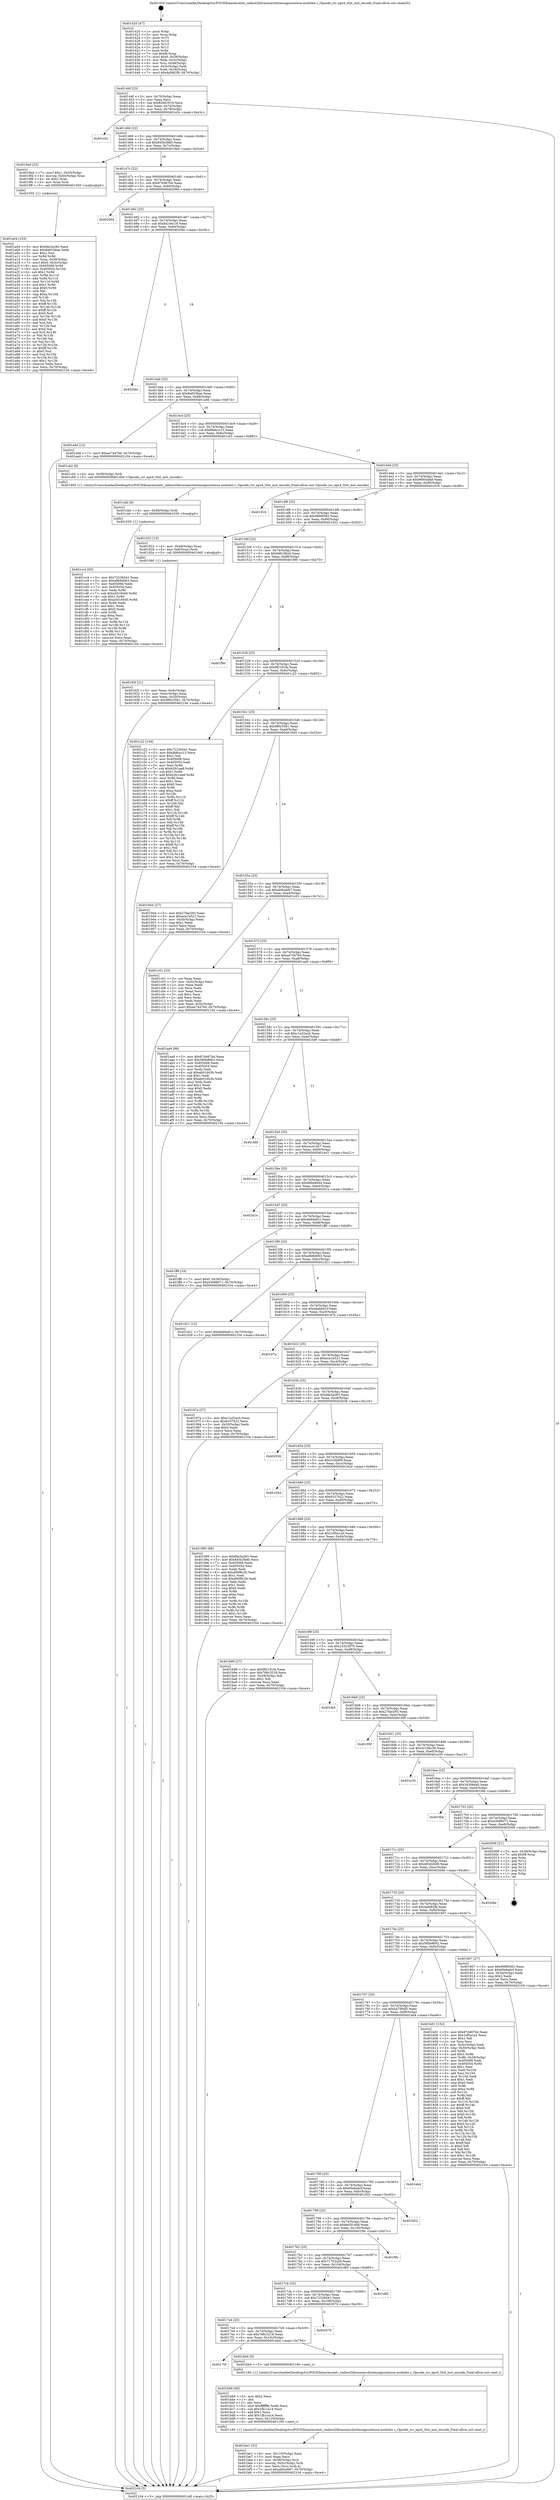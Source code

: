 digraph "0x401420" {
  label = "0x401420 (/mnt/c/Users/mathe/Desktop/tcc/POCII/binaries/extr_radare2librasmarchxtensagnuxtensa-modules.c_Opcode_rsr_eps4_Slot_inst_encode_Final-ollvm.out::main(0))"
  labelloc = "t"
  node[shape=record]

  Entry [label="",width=0.3,height=0.3,shape=circle,fillcolor=black,style=filled]
  "0x40144f" [label="{
     0x40144f [23]\l
     | [instrs]\l
     &nbsp;&nbsp;0x40144f \<+3\>: mov -0x70(%rbp),%eax\l
     &nbsp;&nbsp;0x401452 \<+2\>: mov %eax,%ecx\l
     &nbsp;&nbsp;0x401454 \<+6\>: sub $0x82681819,%ecx\l
     &nbsp;&nbsp;0x40145a \<+3\>: mov %eax,-0x74(%rbp)\l
     &nbsp;&nbsp;0x40145d \<+3\>: mov %ecx,-0x78(%rbp)\l
     &nbsp;&nbsp;0x401460 \<+6\>: je 0000000000401e5c \<main+0xa3c\>\l
  }"]
  "0x401e5c" [label="{
     0x401e5c\l
  }", style=dashed]
  "0x401466" [label="{
     0x401466 [22]\l
     | [instrs]\l
     &nbsp;&nbsp;0x401466 \<+5\>: jmp 000000000040146b \<main+0x4b\>\l
     &nbsp;&nbsp;0x40146b \<+3\>: mov -0x74(%rbp),%eax\l
     &nbsp;&nbsp;0x40146e \<+5\>: sub $0x845b38d0,%eax\l
     &nbsp;&nbsp;0x401473 \<+3\>: mov %eax,-0x7c(%rbp)\l
     &nbsp;&nbsp;0x401476 \<+6\>: je 00000000004019ed \<main+0x5cd\>\l
  }"]
  Exit [label="",width=0.3,height=0.3,shape=circle,fillcolor=black,style=filled,peripheries=2]
  "0x4019ed" [label="{
     0x4019ed [23]\l
     | [instrs]\l
     &nbsp;&nbsp;0x4019ed \<+7\>: movl $0x1,-0x50(%rbp)\l
     &nbsp;&nbsp;0x4019f4 \<+4\>: movslq -0x50(%rbp),%rax\l
     &nbsp;&nbsp;0x4019f8 \<+4\>: shl $0x2,%rax\l
     &nbsp;&nbsp;0x4019fc \<+3\>: mov %rax,%rdi\l
     &nbsp;&nbsp;0x4019ff \<+5\>: call 0000000000401050 \<malloc@plt\>\l
     | [calls]\l
     &nbsp;&nbsp;0x401050 \{1\} (unknown)\l
  }"]
  "0x40147c" [label="{
     0x40147c [22]\l
     | [instrs]\l
     &nbsp;&nbsp;0x40147c \<+5\>: jmp 0000000000401481 \<main+0x61\>\l
     &nbsp;&nbsp;0x401481 \<+3\>: mov -0x74(%rbp),%eax\l
     &nbsp;&nbsp;0x401484 \<+5\>: sub $0x87d467b4,%eax\l
     &nbsp;&nbsp;0x401489 \<+3\>: mov %eax,-0x80(%rbp)\l
     &nbsp;&nbsp;0x40148c \<+6\>: je 0000000000402064 \<main+0xc44\>\l
  }"]
  "0x401cc4" [label="{
     0x401cc4 [93]\l
     | [instrs]\l
     &nbsp;&nbsp;0x401cc4 \<+5\>: mov $0x72236441,%eax\l
     &nbsp;&nbsp;0x401cc9 \<+5\>: mov $0xe9b8d063,%ecx\l
     &nbsp;&nbsp;0x401cce \<+7\>: mov 0x405068,%edx\l
     &nbsp;&nbsp;0x401cd5 \<+7\>: mov 0x405054,%esi\l
     &nbsp;&nbsp;0x401cdc \<+3\>: mov %edx,%r8d\l
     &nbsp;&nbsp;0x401cdf \<+7\>: sub $0xa5016040,%r8d\l
     &nbsp;&nbsp;0x401ce6 \<+4\>: sub $0x1,%r8d\l
     &nbsp;&nbsp;0x401cea \<+7\>: add $0xa5016040,%r8d\l
     &nbsp;&nbsp;0x401cf1 \<+4\>: imul %r8d,%edx\l
     &nbsp;&nbsp;0x401cf5 \<+3\>: and $0x1,%edx\l
     &nbsp;&nbsp;0x401cf8 \<+3\>: cmp $0x0,%edx\l
     &nbsp;&nbsp;0x401cfb \<+4\>: sete %r9b\l
     &nbsp;&nbsp;0x401cff \<+3\>: cmp $0xa,%esi\l
     &nbsp;&nbsp;0x401d02 \<+4\>: setl %r10b\l
     &nbsp;&nbsp;0x401d06 \<+3\>: mov %r9b,%r11b\l
     &nbsp;&nbsp;0x401d09 \<+3\>: and %r10b,%r11b\l
     &nbsp;&nbsp;0x401d0c \<+3\>: xor %r10b,%r9b\l
     &nbsp;&nbsp;0x401d0f \<+3\>: or %r9b,%r11b\l
     &nbsp;&nbsp;0x401d12 \<+4\>: test $0x1,%r11b\l
     &nbsp;&nbsp;0x401d16 \<+3\>: cmovne %ecx,%eax\l
     &nbsp;&nbsp;0x401d19 \<+3\>: mov %eax,-0x70(%rbp)\l
     &nbsp;&nbsp;0x401d1c \<+5\>: jmp 0000000000402104 \<main+0xce4\>\l
  }"]
  "0x402064" [label="{
     0x402064\l
  }", style=dashed]
  "0x401492" [label="{
     0x401492 [25]\l
     | [instrs]\l
     &nbsp;&nbsp;0x401492 \<+5\>: jmp 0000000000401497 \<main+0x77\>\l
     &nbsp;&nbsp;0x401497 \<+3\>: mov -0x74(%rbp),%eax\l
     &nbsp;&nbsp;0x40149a \<+5\>: sub $0x8a14ec18,%eax\l
     &nbsp;&nbsp;0x40149f \<+6\>: mov %eax,-0x84(%rbp)\l
     &nbsp;&nbsp;0x4014a5 \<+6\>: je 00000000004020bc \<main+0xc9c\>\l
  }"]
  "0x401cbb" [label="{
     0x401cbb [9]\l
     | [instrs]\l
     &nbsp;&nbsp;0x401cbb \<+4\>: mov -0x58(%rbp),%rdi\l
     &nbsp;&nbsp;0x401cbf \<+5\>: call 0000000000401030 \<free@plt\>\l
     | [calls]\l
     &nbsp;&nbsp;0x401030 \{1\} (unknown)\l
  }"]
  "0x4020bc" [label="{
     0x4020bc\l
  }", style=dashed]
  "0x4014ab" [label="{
     0x4014ab [25]\l
     | [instrs]\l
     &nbsp;&nbsp;0x4014ab \<+5\>: jmp 00000000004014b0 \<main+0x90\>\l
     &nbsp;&nbsp;0x4014b0 \<+3\>: mov -0x74(%rbp),%eax\l
     &nbsp;&nbsp;0x4014b3 \<+5\>: sub $0x8a653bae,%eax\l
     &nbsp;&nbsp;0x4014b8 \<+6\>: mov %eax,-0x88(%rbp)\l
     &nbsp;&nbsp;0x4014be \<+6\>: je 0000000000401a9d \<main+0x67d\>\l
  }"]
  "0x401be1" [label="{
     0x401be1 [32]\l
     | [instrs]\l
     &nbsp;&nbsp;0x401be1 \<+6\>: mov -0x110(%rbp),%ecx\l
     &nbsp;&nbsp;0x401be7 \<+3\>: imul %eax,%ecx\l
     &nbsp;&nbsp;0x401bea \<+4\>: mov -0x58(%rbp),%rsi\l
     &nbsp;&nbsp;0x401bee \<+4\>: movslq -0x5c(%rbp),%rdi\l
     &nbsp;&nbsp;0x401bf2 \<+3\>: mov %ecx,(%rsi,%rdi,4)\l
     &nbsp;&nbsp;0x401bf5 \<+7\>: movl $0xab9ceb67,-0x70(%rbp)\l
     &nbsp;&nbsp;0x401bfc \<+5\>: jmp 0000000000402104 \<main+0xce4\>\l
  }"]
  "0x401a9d" [label="{
     0x401a9d [12]\l
     | [instrs]\l
     &nbsp;&nbsp;0x401a9d \<+7\>: movl $0xae7447b0,-0x70(%rbp)\l
     &nbsp;&nbsp;0x401aa4 \<+5\>: jmp 0000000000402104 \<main+0xce4\>\l
  }"]
  "0x4014c4" [label="{
     0x4014c4 [25]\l
     | [instrs]\l
     &nbsp;&nbsp;0x4014c4 \<+5\>: jmp 00000000004014c9 \<main+0xa9\>\l
     &nbsp;&nbsp;0x4014c9 \<+3\>: mov -0x74(%rbp),%eax\l
     &nbsp;&nbsp;0x4014cc \<+5\>: sub $0x8b8ccc13,%eax\l
     &nbsp;&nbsp;0x4014d1 \<+6\>: mov %eax,-0x8c(%rbp)\l
     &nbsp;&nbsp;0x4014d7 \<+6\>: je 0000000000401cb2 \<main+0x892\>\l
  }"]
  "0x401bb9" [label="{
     0x401bb9 [40]\l
     | [instrs]\l
     &nbsp;&nbsp;0x401bb9 \<+5\>: mov $0x2,%ecx\l
     &nbsp;&nbsp;0x401bbe \<+1\>: cltd\l
     &nbsp;&nbsp;0x401bbf \<+2\>: idiv %ecx\l
     &nbsp;&nbsp;0x401bc1 \<+6\>: imul $0xfffffffe,%edx,%ecx\l
     &nbsp;&nbsp;0x401bc7 \<+6\>: sub $0x1fb1ca14,%ecx\l
     &nbsp;&nbsp;0x401bcd \<+3\>: add $0x1,%ecx\l
     &nbsp;&nbsp;0x401bd0 \<+6\>: add $0x1fb1ca14,%ecx\l
     &nbsp;&nbsp;0x401bd6 \<+6\>: mov %ecx,-0x110(%rbp)\l
     &nbsp;&nbsp;0x401bdc \<+5\>: call 0000000000401160 \<next_i\>\l
     | [calls]\l
     &nbsp;&nbsp;0x401160 \{1\} (/mnt/c/Users/mathe/Desktop/tcc/POCII/binaries/extr_radare2librasmarchxtensagnuxtensa-modules.c_Opcode_rsr_eps4_Slot_inst_encode_Final-ollvm.out::next_i)\l
  }"]
  "0x401cb2" [label="{
     0x401cb2 [9]\l
     | [instrs]\l
     &nbsp;&nbsp;0x401cb2 \<+4\>: mov -0x58(%rbp),%rdi\l
     &nbsp;&nbsp;0x401cb6 \<+5\>: call 0000000000401400 \<Opcode_rsr_eps4_Slot_inst_encode\>\l
     | [calls]\l
     &nbsp;&nbsp;0x401400 \{1\} (/mnt/c/Users/mathe/Desktop/tcc/POCII/binaries/extr_radare2librasmarchxtensagnuxtensa-modules.c_Opcode_rsr_eps4_Slot_inst_encode_Final-ollvm.out::Opcode_rsr_eps4_Slot_inst_encode)\l
  }"]
  "0x4014dd" [label="{
     0x4014dd [25]\l
     | [instrs]\l
     &nbsp;&nbsp;0x4014dd \<+5\>: jmp 00000000004014e2 \<main+0xc2\>\l
     &nbsp;&nbsp;0x4014e2 \<+3\>: mov -0x74(%rbp),%eax\l
     &nbsp;&nbsp;0x4014e5 \<+5\>: sub $0x96954da9,%eax\l
     &nbsp;&nbsp;0x4014ea \<+6\>: mov %eax,-0x90(%rbp)\l
     &nbsp;&nbsp;0x4014f0 \<+6\>: je 0000000000401916 \<main+0x4f6\>\l
  }"]
  "0x4017fd" [label="{
     0x4017fd\l
  }", style=dashed]
  "0x401916" [label="{
     0x401916\l
  }", style=dashed]
  "0x4014f6" [label="{
     0x4014f6 [25]\l
     | [instrs]\l
     &nbsp;&nbsp;0x4014f6 \<+5\>: jmp 00000000004014fb \<main+0xdb\>\l
     &nbsp;&nbsp;0x4014fb \<+3\>: mov -0x74(%rbp),%eax\l
     &nbsp;&nbsp;0x4014fe \<+5\>: sub $0x999f0582,%eax\l
     &nbsp;&nbsp;0x401503 \<+6\>: mov %eax,-0x94(%rbp)\l
     &nbsp;&nbsp;0x401509 \<+6\>: je 0000000000401922 \<main+0x502\>\l
  }"]
  "0x401bb4" [label="{
     0x401bb4 [5]\l
     | [instrs]\l
     &nbsp;&nbsp;0x401bb4 \<+5\>: call 0000000000401160 \<next_i\>\l
     | [calls]\l
     &nbsp;&nbsp;0x401160 \{1\} (/mnt/c/Users/mathe/Desktop/tcc/POCII/binaries/extr_radare2librasmarchxtensagnuxtensa-modules.c_Opcode_rsr_eps4_Slot_inst_encode_Final-ollvm.out::next_i)\l
  }"]
  "0x401922" [label="{
     0x401922 [13]\l
     | [instrs]\l
     &nbsp;&nbsp;0x401922 \<+4\>: mov -0x48(%rbp),%rax\l
     &nbsp;&nbsp;0x401926 \<+4\>: mov 0x8(%rax),%rdi\l
     &nbsp;&nbsp;0x40192a \<+5\>: call 0000000000401060 \<atoi@plt\>\l
     | [calls]\l
     &nbsp;&nbsp;0x401060 \{1\} (unknown)\l
  }"]
  "0x40150f" [label="{
     0x40150f [25]\l
     | [instrs]\l
     &nbsp;&nbsp;0x40150f \<+5\>: jmp 0000000000401514 \<main+0xf4\>\l
     &nbsp;&nbsp;0x401514 \<+3\>: mov -0x74(%rbp),%eax\l
     &nbsp;&nbsp;0x401517 \<+5\>: sub $0x9d61fb2d,%eax\l
     &nbsp;&nbsp;0x40151c \<+6\>: mov %eax,-0x98(%rbp)\l
     &nbsp;&nbsp;0x401522 \<+6\>: je 0000000000401f90 \<main+0xb70\>\l
  }"]
  "0x4017e4" [label="{
     0x4017e4 [25]\l
     | [instrs]\l
     &nbsp;&nbsp;0x4017e4 \<+5\>: jmp 00000000004017e9 \<main+0x3c9\>\l
     &nbsp;&nbsp;0x4017e9 \<+3\>: mov -0x74(%rbp),%eax\l
     &nbsp;&nbsp;0x4017ec \<+5\>: sub $0x766c3218,%eax\l
     &nbsp;&nbsp;0x4017f1 \<+6\>: mov %eax,-0x10c(%rbp)\l
     &nbsp;&nbsp;0x4017f7 \<+6\>: je 0000000000401bb4 \<main+0x794\>\l
  }"]
  "0x401f90" [label="{
     0x401f90\l
  }", style=dashed]
  "0x401528" [label="{
     0x401528 [25]\l
     | [instrs]\l
     &nbsp;&nbsp;0x401528 \<+5\>: jmp 000000000040152d \<main+0x10d\>\l
     &nbsp;&nbsp;0x40152d \<+3\>: mov -0x74(%rbp),%eax\l
     &nbsp;&nbsp;0x401530 \<+5\>: sub $0x9f2181fa,%eax\l
     &nbsp;&nbsp;0x401535 \<+6\>: mov %eax,-0x9c(%rbp)\l
     &nbsp;&nbsp;0x40153b \<+6\>: je 0000000000401c22 \<main+0x802\>\l
  }"]
  "0x402070" [label="{
     0x402070\l
  }", style=dashed]
  "0x401c22" [label="{
     0x401c22 [144]\l
     | [instrs]\l
     &nbsp;&nbsp;0x401c22 \<+5\>: mov $0x72236441,%eax\l
     &nbsp;&nbsp;0x401c27 \<+5\>: mov $0x8b8ccc13,%ecx\l
     &nbsp;&nbsp;0x401c2c \<+2\>: mov $0x1,%dl\l
     &nbsp;&nbsp;0x401c2e \<+7\>: mov 0x405068,%esi\l
     &nbsp;&nbsp;0x401c35 \<+7\>: mov 0x405054,%edi\l
     &nbsp;&nbsp;0x401c3c \<+3\>: mov %esi,%r8d\l
     &nbsp;&nbsp;0x401c3f \<+7\>: sub $0xb2fc1ae8,%r8d\l
     &nbsp;&nbsp;0x401c46 \<+4\>: sub $0x1,%r8d\l
     &nbsp;&nbsp;0x401c4a \<+7\>: add $0xb2fc1ae8,%r8d\l
     &nbsp;&nbsp;0x401c51 \<+4\>: imul %r8d,%esi\l
     &nbsp;&nbsp;0x401c55 \<+3\>: and $0x1,%esi\l
     &nbsp;&nbsp;0x401c58 \<+3\>: cmp $0x0,%esi\l
     &nbsp;&nbsp;0x401c5b \<+4\>: sete %r9b\l
     &nbsp;&nbsp;0x401c5f \<+3\>: cmp $0xa,%edi\l
     &nbsp;&nbsp;0x401c62 \<+4\>: setl %r10b\l
     &nbsp;&nbsp;0x401c66 \<+3\>: mov %r9b,%r11b\l
     &nbsp;&nbsp;0x401c69 \<+4\>: xor $0xff,%r11b\l
     &nbsp;&nbsp;0x401c6d \<+3\>: mov %r10b,%bl\l
     &nbsp;&nbsp;0x401c70 \<+3\>: xor $0xff,%bl\l
     &nbsp;&nbsp;0x401c73 \<+3\>: xor $0x1,%dl\l
     &nbsp;&nbsp;0x401c76 \<+3\>: mov %r11b,%r14b\l
     &nbsp;&nbsp;0x401c79 \<+4\>: and $0xff,%r14b\l
     &nbsp;&nbsp;0x401c7d \<+3\>: and %dl,%r9b\l
     &nbsp;&nbsp;0x401c80 \<+3\>: mov %bl,%r15b\l
     &nbsp;&nbsp;0x401c83 \<+4\>: and $0xff,%r15b\l
     &nbsp;&nbsp;0x401c87 \<+3\>: and %dl,%r10b\l
     &nbsp;&nbsp;0x401c8a \<+3\>: or %r9b,%r14b\l
     &nbsp;&nbsp;0x401c8d \<+3\>: or %r10b,%r15b\l
     &nbsp;&nbsp;0x401c90 \<+3\>: xor %r15b,%r14b\l
     &nbsp;&nbsp;0x401c93 \<+3\>: or %bl,%r11b\l
     &nbsp;&nbsp;0x401c96 \<+4\>: xor $0xff,%r11b\l
     &nbsp;&nbsp;0x401c9a \<+3\>: or $0x1,%dl\l
     &nbsp;&nbsp;0x401c9d \<+3\>: and %dl,%r11b\l
     &nbsp;&nbsp;0x401ca0 \<+3\>: or %r11b,%r14b\l
     &nbsp;&nbsp;0x401ca3 \<+4\>: test $0x1,%r14b\l
     &nbsp;&nbsp;0x401ca7 \<+3\>: cmovne %ecx,%eax\l
     &nbsp;&nbsp;0x401caa \<+3\>: mov %eax,-0x70(%rbp)\l
     &nbsp;&nbsp;0x401cad \<+5\>: jmp 0000000000402104 \<main+0xce4\>\l
  }"]
  "0x401541" [label="{
     0x401541 [25]\l
     | [instrs]\l
     &nbsp;&nbsp;0x401541 \<+5\>: jmp 0000000000401546 \<main+0x126\>\l
     &nbsp;&nbsp;0x401546 \<+3\>: mov -0x74(%rbp),%eax\l
     &nbsp;&nbsp;0x401549 \<+5\>: sub $0x9f923581,%eax\l
     &nbsp;&nbsp;0x40154e \<+6\>: mov %eax,-0xa0(%rbp)\l
     &nbsp;&nbsp;0x401554 \<+6\>: je 0000000000401944 \<main+0x524\>\l
  }"]
  "0x4017cb" [label="{
     0x4017cb [25]\l
     | [instrs]\l
     &nbsp;&nbsp;0x4017cb \<+5\>: jmp 00000000004017d0 \<main+0x3b0\>\l
     &nbsp;&nbsp;0x4017d0 \<+3\>: mov -0x74(%rbp),%eax\l
     &nbsp;&nbsp;0x4017d3 \<+5\>: sub $0x72236441,%eax\l
     &nbsp;&nbsp;0x4017d8 \<+6\>: mov %eax,-0x108(%rbp)\l
     &nbsp;&nbsp;0x4017de \<+6\>: je 0000000000402070 \<main+0xc50\>\l
  }"]
  "0x401944" [label="{
     0x401944 [27]\l
     | [instrs]\l
     &nbsp;&nbsp;0x401944 \<+5\>: mov $0x27fae293,%eax\l
     &nbsp;&nbsp;0x401949 \<+5\>: mov $0xece1b521,%ecx\l
     &nbsp;&nbsp;0x40194e \<+3\>: mov -0x30(%rbp),%edx\l
     &nbsp;&nbsp;0x401951 \<+3\>: cmp $0x1,%edx\l
     &nbsp;&nbsp;0x401954 \<+3\>: cmovl %ecx,%eax\l
     &nbsp;&nbsp;0x401957 \<+3\>: mov %eax,-0x70(%rbp)\l
     &nbsp;&nbsp;0x40195a \<+5\>: jmp 0000000000402104 \<main+0xce4\>\l
  }"]
  "0x40155a" [label="{
     0x40155a [25]\l
     | [instrs]\l
     &nbsp;&nbsp;0x40155a \<+5\>: jmp 000000000040155f \<main+0x13f\>\l
     &nbsp;&nbsp;0x40155f \<+3\>: mov -0x74(%rbp),%eax\l
     &nbsp;&nbsp;0x401562 \<+5\>: sub $0xab9ceb67,%eax\l
     &nbsp;&nbsp;0x401567 \<+6\>: mov %eax,-0xa4(%rbp)\l
     &nbsp;&nbsp;0x40156d \<+6\>: je 0000000000401c01 \<main+0x7e1\>\l
  }"]
  "0x401d85" [label="{
     0x401d85\l
  }", style=dashed]
  "0x401c01" [label="{
     0x401c01 [33]\l
     | [instrs]\l
     &nbsp;&nbsp;0x401c01 \<+2\>: xor %eax,%eax\l
     &nbsp;&nbsp;0x401c03 \<+3\>: mov -0x5c(%rbp),%ecx\l
     &nbsp;&nbsp;0x401c06 \<+2\>: mov %eax,%edx\l
     &nbsp;&nbsp;0x401c08 \<+2\>: sub %ecx,%edx\l
     &nbsp;&nbsp;0x401c0a \<+2\>: mov %eax,%ecx\l
     &nbsp;&nbsp;0x401c0c \<+3\>: sub $0x1,%ecx\l
     &nbsp;&nbsp;0x401c0f \<+2\>: add %ecx,%edx\l
     &nbsp;&nbsp;0x401c11 \<+2\>: sub %edx,%eax\l
     &nbsp;&nbsp;0x401c13 \<+3\>: mov %eax,-0x5c(%rbp)\l
     &nbsp;&nbsp;0x401c16 \<+7\>: movl $0xae7447b0,-0x70(%rbp)\l
     &nbsp;&nbsp;0x401c1d \<+5\>: jmp 0000000000402104 \<main+0xce4\>\l
  }"]
  "0x401573" [label="{
     0x401573 [25]\l
     | [instrs]\l
     &nbsp;&nbsp;0x401573 \<+5\>: jmp 0000000000401578 \<main+0x158\>\l
     &nbsp;&nbsp;0x401578 \<+3\>: mov -0x74(%rbp),%eax\l
     &nbsp;&nbsp;0x40157b \<+5\>: sub $0xae7447b0,%eax\l
     &nbsp;&nbsp;0x401580 \<+6\>: mov %eax,-0xa8(%rbp)\l
     &nbsp;&nbsp;0x401586 \<+6\>: je 0000000000401aa9 \<main+0x689\>\l
  }"]
  "0x4017b2" [label="{
     0x4017b2 [25]\l
     | [instrs]\l
     &nbsp;&nbsp;0x4017b2 \<+5\>: jmp 00000000004017b7 \<main+0x397\>\l
     &nbsp;&nbsp;0x4017b7 \<+3\>: mov -0x74(%rbp),%eax\l
     &nbsp;&nbsp;0x4017ba \<+5\>: sub $0x71702a29,%eax\l
     &nbsp;&nbsp;0x4017bf \<+6\>: mov %eax,-0x104(%rbp)\l
     &nbsp;&nbsp;0x4017c5 \<+6\>: je 0000000000401d85 \<main+0x965\>\l
  }"]
  "0x401aa9" [label="{
     0x401aa9 [88]\l
     | [instrs]\l
     &nbsp;&nbsp;0x401aa9 \<+5\>: mov $0x87d467b4,%eax\l
     &nbsp;&nbsp;0x401aae \<+5\>: mov $0x560b8602,%ecx\l
     &nbsp;&nbsp;0x401ab3 \<+7\>: mov 0x405068,%edx\l
     &nbsp;&nbsp;0x401aba \<+7\>: mov 0x405054,%esi\l
     &nbsp;&nbsp;0x401ac1 \<+2\>: mov %edx,%edi\l
     &nbsp;&nbsp;0x401ac3 \<+6\>: sub $0xab01d43b,%edi\l
     &nbsp;&nbsp;0x401ac9 \<+3\>: sub $0x1,%edi\l
     &nbsp;&nbsp;0x401acc \<+6\>: add $0xab01d43b,%edi\l
     &nbsp;&nbsp;0x401ad2 \<+3\>: imul %edi,%edx\l
     &nbsp;&nbsp;0x401ad5 \<+3\>: and $0x1,%edx\l
     &nbsp;&nbsp;0x401ad8 \<+3\>: cmp $0x0,%edx\l
     &nbsp;&nbsp;0x401adb \<+4\>: sete %r8b\l
     &nbsp;&nbsp;0x401adf \<+3\>: cmp $0xa,%esi\l
     &nbsp;&nbsp;0x401ae2 \<+4\>: setl %r9b\l
     &nbsp;&nbsp;0x401ae6 \<+3\>: mov %r8b,%r10b\l
     &nbsp;&nbsp;0x401ae9 \<+3\>: and %r9b,%r10b\l
     &nbsp;&nbsp;0x401aec \<+3\>: xor %r9b,%r8b\l
     &nbsp;&nbsp;0x401aef \<+3\>: or %r8b,%r10b\l
     &nbsp;&nbsp;0x401af2 \<+4\>: test $0x1,%r10b\l
     &nbsp;&nbsp;0x401af6 \<+3\>: cmovne %ecx,%eax\l
     &nbsp;&nbsp;0x401af9 \<+3\>: mov %eax,-0x70(%rbp)\l
     &nbsp;&nbsp;0x401afc \<+5\>: jmp 0000000000402104 \<main+0xce4\>\l
  }"]
  "0x40158c" [label="{
     0x40158c [25]\l
     | [instrs]\l
     &nbsp;&nbsp;0x40158c \<+5\>: jmp 0000000000401591 \<main+0x171\>\l
     &nbsp;&nbsp;0x401591 \<+3\>: mov -0x74(%rbp),%eax\l
     &nbsp;&nbsp;0x401594 \<+5\>: sub $0xc1a32ecb,%eax\l
     &nbsp;&nbsp;0x401599 \<+6\>: mov %eax,-0xac(%rbp)\l
     &nbsp;&nbsp;0x40159f \<+6\>: je 0000000000401fd9 \<main+0xbb9\>\l
  }"]
  "0x401f9c" [label="{
     0x401f9c\l
  }", style=dashed]
  "0x401fd9" [label="{
     0x401fd9\l
  }", style=dashed]
  "0x4015a5" [label="{
     0x4015a5 [25]\l
     | [instrs]\l
     &nbsp;&nbsp;0x4015a5 \<+5\>: jmp 00000000004015aa \<main+0x18a\>\l
     &nbsp;&nbsp;0x4015aa \<+3\>: mov -0x74(%rbp),%eax\l
     &nbsp;&nbsp;0x4015ad \<+5\>: sub $0xcec41d27,%eax\l
     &nbsp;&nbsp;0x4015b2 \<+6\>: mov %eax,-0xb0(%rbp)\l
     &nbsp;&nbsp;0x4015b8 \<+6\>: je 0000000000401e41 \<main+0xa21\>\l
  }"]
  "0x401799" [label="{
     0x401799 [25]\l
     | [instrs]\l
     &nbsp;&nbsp;0x401799 \<+5\>: jmp 000000000040179e \<main+0x37e\>\l
     &nbsp;&nbsp;0x40179e \<+3\>: mov -0x74(%rbp),%eax\l
     &nbsp;&nbsp;0x4017a1 \<+5\>: sub $0x6e3f14b8,%eax\l
     &nbsp;&nbsp;0x4017a6 \<+6\>: mov %eax,-0x100(%rbp)\l
     &nbsp;&nbsp;0x4017ac \<+6\>: je 0000000000401f9c \<main+0xb7c\>\l
  }"]
  "0x401e41" [label="{
     0x401e41\l
  }", style=dashed]
  "0x4015be" [label="{
     0x4015be [25]\l
     | [instrs]\l
     &nbsp;&nbsp;0x4015be \<+5\>: jmp 00000000004015c3 \<main+0x1a3\>\l
     &nbsp;&nbsp;0x4015c3 \<+3\>: mov -0x74(%rbp),%eax\l
     &nbsp;&nbsp;0x4015c6 \<+5\>: sub $0xd0be864d,%eax\l
     &nbsp;&nbsp;0x4015cb \<+6\>: mov %eax,-0xb4(%rbp)\l
     &nbsp;&nbsp;0x4015d1 \<+6\>: je 000000000040201e \<main+0xbfe\>\l
  }"]
  "0x401822" [label="{
     0x401822\l
  }", style=dashed]
  "0x40201e" [label="{
     0x40201e\l
  }", style=dashed]
  "0x4015d7" [label="{
     0x4015d7 [25]\l
     | [instrs]\l
     &nbsp;&nbsp;0x4015d7 \<+5\>: jmp 00000000004015dc \<main+0x1bc\>\l
     &nbsp;&nbsp;0x4015dc \<+3\>: mov -0x74(%rbp),%eax\l
     &nbsp;&nbsp;0x4015df \<+5\>: sub $0xdd49a81c,%eax\l
     &nbsp;&nbsp;0x4015e4 \<+6\>: mov %eax,-0xb8(%rbp)\l
     &nbsp;&nbsp;0x4015ea \<+6\>: je 0000000000401ff6 \<main+0xbd6\>\l
  }"]
  "0x401780" [label="{
     0x401780 [25]\l
     | [instrs]\l
     &nbsp;&nbsp;0x401780 \<+5\>: jmp 0000000000401785 \<main+0x365\>\l
     &nbsp;&nbsp;0x401785 \<+3\>: mov -0x74(%rbp),%eax\l
     &nbsp;&nbsp;0x401788 \<+5\>: sub $0x65e6abcf,%eax\l
     &nbsp;&nbsp;0x40178d \<+6\>: mov %eax,-0xfc(%rbp)\l
     &nbsp;&nbsp;0x401793 \<+6\>: je 0000000000401822 \<main+0x402\>\l
  }"]
  "0x401ff6" [label="{
     0x401ff6 [19]\l
     | [instrs]\l
     &nbsp;&nbsp;0x401ff6 \<+7\>: movl $0x0,-0x38(%rbp)\l
     &nbsp;&nbsp;0x401ffd \<+7\>: movl $0x43088071,-0x70(%rbp)\l
     &nbsp;&nbsp;0x402004 \<+5\>: jmp 0000000000402104 \<main+0xce4\>\l
  }"]
  "0x4015f0" [label="{
     0x4015f0 [25]\l
     | [instrs]\l
     &nbsp;&nbsp;0x4015f0 \<+5\>: jmp 00000000004015f5 \<main+0x1d5\>\l
     &nbsp;&nbsp;0x4015f5 \<+3\>: mov -0x74(%rbp),%eax\l
     &nbsp;&nbsp;0x4015f8 \<+5\>: sub $0xe9b8d063,%eax\l
     &nbsp;&nbsp;0x4015fd \<+6\>: mov %eax,-0xbc(%rbp)\l
     &nbsp;&nbsp;0x401603 \<+6\>: je 0000000000401d21 \<main+0x901\>\l
  }"]
  "0x401eb4" [label="{
     0x401eb4\l
  }", style=dashed]
  "0x401d21" [label="{
     0x401d21 [12]\l
     | [instrs]\l
     &nbsp;&nbsp;0x401d21 \<+7\>: movl $0xdd49a81c,-0x70(%rbp)\l
     &nbsp;&nbsp;0x401d28 \<+5\>: jmp 0000000000402104 \<main+0xce4\>\l
  }"]
  "0x401609" [label="{
     0x401609 [25]\l
     | [instrs]\l
     &nbsp;&nbsp;0x401609 \<+5\>: jmp 000000000040160e \<main+0x1ee\>\l
     &nbsp;&nbsp;0x40160e \<+3\>: mov -0x74(%rbp),%eax\l
     &nbsp;&nbsp;0x401611 \<+5\>: sub $0xebabbb1f,%eax\l
     &nbsp;&nbsp;0x401616 \<+6\>: mov %eax,-0xc0(%rbp)\l
     &nbsp;&nbsp;0x40161c \<+6\>: je 000000000040187a \<main+0x45a\>\l
  }"]
  "0x401767" [label="{
     0x401767 [25]\l
     | [instrs]\l
     &nbsp;&nbsp;0x401767 \<+5\>: jmp 000000000040176c \<main+0x34c\>\l
     &nbsp;&nbsp;0x40176c \<+3\>: mov -0x74(%rbp),%eax\l
     &nbsp;&nbsp;0x40176f \<+5\>: sub $0x5a75fed5,%eax\l
     &nbsp;&nbsp;0x401774 \<+6\>: mov %eax,-0xf8(%rbp)\l
     &nbsp;&nbsp;0x40177a \<+6\>: je 0000000000401eb4 \<main+0xa94\>\l
  }"]
  "0x40187a" [label="{
     0x40187a\l
  }", style=dashed]
  "0x401622" [label="{
     0x401622 [25]\l
     | [instrs]\l
     &nbsp;&nbsp;0x401622 \<+5\>: jmp 0000000000401627 \<main+0x207\>\l
     &nbsp;&nbsp;0x401627 \<+3\>: mov -0x74(%rbp),%eax\l
     &nbsp;&nbsp;0x40162a \<+5\>: sub $0xece1b521,%eax\l
     &nbsp;&nbsp;0x40162f \<+6\>: mov %eax,-0xc4(%rbp)\l
     &nbsp;&nbsp;0x401635 \<+6\>: je 000000000040197a \<main+0x55a\>\l
  }"]
  "0x401b01" [label="{
     0x401b01 [152]\l
     | [instrs]\l
     &nbsp;&nbsp;0x401b01 \<+5\>: mov $0x87d467b4,%eax\l
     &nbsp;&nbsp;0x401b06 \<+5\>: mov $0x1ef5a1a3,%ecx\l
     &nbsp;&nbsp;0x401b0b \<+2\>: mov $0x1,%dl\l
     &nbsp;&nbsp;0x401b0d \<+2\>: xor %esi,%esi\l
     &nbsp;&nbsp;0x401b0f \<+3\>: mov -0x5c(%rbp),%edi\l
     &nbsp;&nbsp;0x401b12 \<+3\>: cmp -0x50(%rbp),%edi\l
     &nbsp;&nbsp;0x401b15 \<+4\>: setl %r8b\l
     &nbsp;&nbsp;0x401b19 \<+4\>: and $0x1,%r8b\l
     &nbsp;&nbsp;0x401b1d \<+4\>: mov %r8b,-0x29(%rbp)\l
     &nbsp;&nbsp;0x401b21 \<+7\>: mov 0x405068,%edi\l
     &nbsp;&nbsp;0x401b28 \<+8\>: mov 0x405054,%r9d\l
     &nbsp;&nbsp;0x401b30 \<+3\>: sub $0x1,%esi\l
     &nbsp;&nbsp;0x401b33 \<+3\>: mov %edi,%r10d\l
     &nbsp;&nbsp;0x401b36 \<+3\>: add %esi,%r10d\l
     &nbsp;&nbsp;0x401b39 \<+4\>: imul %r10d,%edi\l
     &nbsp;&nbsp;0x401b3d \<+3\>: and $0x1,%edi\l
     &nbsp;&nbsp;0x401b40 \<+3\>: cmp $0x0,%edi\l
     &nbsp;&nbsp;0x401b43 \<+4\>: sete %r8b\l
     &nbsp;&nbsp;0x401b47 \<+4\>: cmp $0xa,%r9d\l
     &nbsp;&nbsp;0x401b4b \<+4\>: setl %r11b\l
     &nbsp;&nbsp;0x401b4f \<+3\>: mov %r8b,%bl\l
     &nbsp;&nbsp;0x401b52 \<+3\>: xor $0xff,%bl\l
     &nbsp;&nbsp;0x401b55 \<+3\>: mov %r11b,%r14b\l
     &nbsp;&nbsp;0x401b58 \<+4\>: xor $0xff,%r14b\l
     &nbsp;&nbsp;0x401b5c \<+3\>: xor $0x0,%dl\l
     &nbsp;&nbsp;0x401b5f \<+3\>: mov %bl,%r15b\l
     &nbsp;&nbsp;0x401b62 \<+4\>: and $0x0,%r15b\l
     &nbsp;&nbsp;0x401b66 \<+3\>: and %dl,%r8b\l
     &nbsp;&nbsp;0x401b69 \<+3\>: mov %r14b,%r12b\l
     &nbsp;&nbsp;0x401b6c \<+4\>: and $0x0,%r12b\l
     &nbsp;&nbsp;0x401b70 \<+3\>: and %dl,%r11b\l
     &nbsp;&nbsp;0x401b73 \<+3\>: or %r8b,%r15b\l
     &nbsp;&nbsp;0x401b76 \<+3\>: or %r11b,%r12b\l
     &nbsp;&nbsp;0x401b79 \<+3\>: xor %r12b,%r15b\l
     &nbsp;&nbsp;0x401b7c \<+3\>: or %r14b,%bl\l
     &nbsp;&nbsp;0x401b7f \<+3\>: xor $0xff,%bl\l
     &nbsp;&nbsp;0x401b82 \<+3\>: or $0x0,%dl\l
     &nbsp;&nbsp;0x401b85 \<+2\>: and %dl,%bl\l
     &nbsp;&nbsp;0x401b87 \<+3\>: or %bl,%r15b\l
     &nbsp;&nbsp;0x401b8a \<+4\>: test $0x1,%r15b\l
     &nbsp;&nbsp;0x401b8e \<+3\>: cmovne %ecx,%eax\l
     &nbsp;&nbsp;0x401b91 \<+3\>: mov %eax,-0x70(%rbp)\l
     &nbsp;&nbsp;0x401b94 \<+5\>: jmp 0000000000402104 \<main+0xce4\>\l
  }"]
  "0x40197a" [label="{
     0x40197a [27]\l
     | [instrs]\l
     &nbsp;&nbsp;0x40197a \<+5\>: mov $0xc1a32ecb,%eax\l
     &nbsp;&nbsp;0x40197f \<+5\>: mov $0x9107b22,%ecx\l
     &nbsp;&nbsp;0x401984 \<+3\>: mov -0x30(%rbp),%edx\l
     &nbsp;&nbsp;0x401987 \<+3\>: cmp $0x0,%edx\l
     &nbsp;&nbsp;0x40198a \<+3\>: cmove %ecx,%eax\l
     &nbsp;&nbsp;0x40198d \<+3\>: mov %eax,-0x70(%rbp)\l
     &nbsp;&nbsp;0x401990 \<+5\>: jmp 0000000000402104 \<main+0xce4\>\l
  }"]
  "0x40163b" [label="{
     0x40163b [25]\l
     | [instrs]\l
     &nbsp;&nbsp;0x40163b \<+5\>: jmp 0000000000401640 \<main+0x220\>\l
     &nbsp;&nbsp;0x401640 \<+3\>: mov -0x74(%rbp),%eax\l
     &nbsp;&nbsp;0x401643 \<+5\>: sub $0xfde3a283,%eax\l
     &nbsp;&nbsp;0x401648 \<+6\>: mov %eax,-0xc8(%rbp)\l
     &nbsp;&nbsp;0x40164e \<+6\>: je 0000000000402036 \<main+0xc16\>\l
  }"]
  "0x401a04" [label="{
     0x401a04 [153]\l
     | [instrs]\l
     &nbsp;&nbsp;0x401a04 \<+5\>: mov $0xfde3a283,%ecx\l
     &nbsp;&nbsp;0x401a09 \<+5\>: mov $0x8a653bae,%edx\l
     &nbsp;&nbsp;0x401a0e \<+3\>: mov $0x1,%sil\l
     &nbsp;&nbsp;0x401a11 \<+3\>: xor %r8d,%r8d\l
     &nbsp;&nbsp;0x401a14 \<+4\>: mov %rax,-0x58(%rbp)\l
     &nbsp;&nbsp;0x401a18 \<+7\>: movl $0x0,-0x5c(%rbp)\l
     &nbsp;&nbsp;0x401a1f \<+8\>: mov 0x405068,%r9d\l
     &nbsp;&nbsp;0x401a27 \<+8\>: mov 0x405054,%r10d\l
     &nbsp;&nbsp;0x401a2f \<+4\>: sub $0x1,%r8d\l
     &nbsp;&nbsp;0x401a33 \<+3\>: mov %r9d,%r11d\l
     &nbsp;&nbsp;0x401a36 \<+3\>: add %r8d,%r11d\l
     &nbsp;&nbsp;0x401a39 \<+4\>: imul %r11d,%r9d\l
     &nbsp;&nbsp;0x401a3d \<+4\>: and $0x1,%r9d\l
     &nbsp;&nbsp;0x401a41 \<+4\>: cmp $0x0,%r9d\l
     &nbsp;&nbsp;0x401a45 \<+3\>: sete %bl\l
     &nbsp;&nbsp;0x401a48 \<+4\>: cmp $0xa,%r10d\l
     &nbsp;&nbsp;0x401a4c \<+4\>: setl %r14b\l
     &nbsp;&nbsp;0x401a50 \<+3\>: mov %bl,%r15b\l
     &nbsp;&nbsp;0x401a53 \<+4\>: xor $0xff,%r15b\l
     &nbsp;&nbsp;0x401a57 \<+3\>: mov %r14b,%r12b\l
     &nbsp;&nbsp;0x401a5a \<+4\>: xor $0xff,%r12b\l
     &nbsp;&nbsp;0x401a5e \<+4\>: xor $0x0,%sil\l
     &nbsp;&nbsp;0x401a62 \<+3\>: mov %r15b,%r13b\l
     &nbsp;&nbsp;0x401a65 \<+4\>: and $0x0,%r13b\l
     &nbsp;&nbsp;0x401a69 \<+3\>: and %sil,%bl\l
     &nbsp;&nbsp;0x401a6c \<+3\>: mov %r12b,%al\l
     &nbsp;&nbsp;0x401a6f \<+2\>: and $0x0,%al\l
     &nbsp;&nbsp;0x401a71 \<+3\>: and %sil,%r14b\l
     &nbsp;&nbsp;0x401a74 \<+3\>: or %bl,%r13b\l
     &nbsp;&nbsp;0x401a77 \<+3\>: or %r14b,%al\l
     &nbsp;&nbsp;0x401a7a \<+3\>: xor %al,%r13b\l
     &nbsp;&nbsp;0x401a7d \<+3\>: or %r12b,%r15b\l
     &nbsp;&nbsp;0x401a80 \<+4\>: xor $0xff,%r15b\l
     &nbsp;&nbsp;0x401a84 \<+4\>: or $0x0,%sil\l
     &nbsp;&nbsp;0x401a88 \<+3\>: and %sil,%r15b\l
     &nbsp;&nbsp;0x401a8b \<+3\>: or %r15b,%r13b\l
     &nbsp;&nbsp;0x401a8e \<+4\>: test $0x1,%r13b\l
     &nbsp;&nbsp;0x401a92 \<+3\>: cmovne %edx,%ecx\l
     &nbsp;&nbsp;0x401a95 \<+3\>: mov %ecx,-0x70(%rbp)\l
     &nbsp;&nbsp;0x401a98 \<+5\>: jmp 0000000000402104 \<main+0xce4\>\l
  }"]
  "0x402036" [label="{
     0x402036\l
  }", style=dashed]
  "0x401654" [label="{
     0x401654 [25]\l
     | [instrs]\l
     &nbsp;&nbsp;0x401654 \<+5\>: jmp 0000000000401659 \<main+0x239\>\l
     &nbsp;&nbsp;0x401659 \<+3\>: mov -0x74(%rbp),%eax\l
     &nbsp;&nbsp;0x40165c \<+5\>: sub $0x316bf09,%eax\l
     &nbsp;&nbsp;0x401661 \<+6\>: mov %eax,-0xcc(%rbp)\l
     &nbsp;&nbsp;0x401667 \<+6\>: je 0000000000401d2d \<main+0x90d\>\l
  }"]
  "0x40192f" [label="{
     0x40192f [21]\l
     | [instrs]\l
     &nbsp;&nbsp;0x40192f \<+3\>: mov %eax,-0x4c(%rbp)\l
     &nbsp;&nbsp;0x401932 \<+3\>: mov -0x4c(%rbp),%eax\l
     &nbsp;&nbsp;0x401935 \<+3\>: mov %eax,-0x30(%rbp)\l
     &nbsp;&nbsp;0x401938 \<+7\>: movl $0x9f923581,-0x70(%rbp)\l
     &nbsp;&nbsp;0x40193f \<+5\>: jmp 0000000000402104 \<main+0xce4\>\l
  }"]
  "0x401d2d" [label="{
     0x401d2d\l
  }", style=dashed]
  "0x40166d" [label="{
     0x40166d [25]\l
     | [instrs]\l
     &nbsp;&nbsp;0x40166d \<+5\>: jmp 0000000000401672 \<main+0x252\>\l
     &nbsp;&nbsp;0x401672 \<+3\>: mov -0x74(%rbp),%eax\l
     &nbsp;&nbsp;0x401675 \<+5\>: sub $0x9107b22,%eax\l
     &nbsp;&nbsp;0x40167a \<+6\>: mov %eax,-0xd0(%rbp)\l
     &nbsp;&nbsp;0x401680 \<+6\>: je 0000000000401995 \<main+0x575\>\l
  }"]
  "0x401420" [label="{
     0x401420 [47]\l
     | [instrs]\l
     &nbsp;&nbsp;0x401420 \<+1\>: push %rbp\l
     &nbsp;&nbsp;0x401421 \<+3\>: mov %rsp,%rbp\l
     &nbsp;&nbsp;0x401424 \<+2\>: push %r15\l
     &nbsp;&nbsp;0x401426 \<+2\>: push %r14\l
     &nbsp;&nbsp;0x401428 \<+2\>: push %r13\l
     &nbsp;&nbsp;0x40142a \<+2\>: push %r12\l
     &nbsp;&nbsp;0x40142c \<+1\>: push %rbx\l
     &nbsp;&nbsp;0x40142d \<+7\>: sub $0xf8,%rsp\l
     &nbsp;&nbsp;0x401434 \<+7\>: movl $0x0,-0x38(%rbp)\l
     &nbsp;&nbsp;0x40143b \<+3\>: mov %edi,-0x3c(%rbp)\l
     &nbsp;&nbsp;0x40143e \<+4\>: mov %rsi,-0x48(%rbp)\l
     &nbsp;&nbsp;0x401442 \<+3\>: mov -0x3c(%rbp),%edi\l
     &nbsp;&nbsp;0x401445 \<+3\>: mov %edi,-0x34(%rbp)\l
     &nbsp;&nbsp;0x401448 \<+7\>: movl $0x4af482fb,-0x70(%rbp)\l
  }"]
  "0x401995" [label="{
     0x401995 [88]\l
     | [instrs]\l
     &nbsp;&nbsp;0x401995 \<+5\>: mov $0xfde3a283,%eax\l
     &nbsp;&nbsp;0x40199a \<+5\>: mov $0x845b38d0,%ecx\l
     &nbsp;&nbsp;0x40199f \<+7\>: mov 0x405068,%edx\l
     &nbsp;&nbsp;0x4019a6 \<+7\>: mov 0x405054,%esi\l
     &nbsp;&nbsp;0x4019ad \<+2\>: mov %edx,%edi\l
     &nbsp;&nbsp;0x4019af \<+6\>: add $0xd00f8c26,%edi\l
     &nbsp;&nbsp;0x4019b5 \<+3\>: sub $0x1,%edi\l
     &nbsp;&nbsp;0x4019b8 \<+6\>: sub $0xd00f8c26,%edi\l
     &nbsp;&nbsp;0x4019be \<+3\>: imul %edi,%edx\l
     &nbsp;&nbsp;0x4019c1 \<+3\>: and $0x1,%edx\l
     &nbsp;&nbsp;0x4019c4 \<+3\>: cmp $0x0,%edx\l
     &nbsp;&nbsp;0x4019c7 \<+4\>: sete %r8b\l
     &nbsp;&nbsp;0x4019cb \<+3\>: cmp $0xa,%esi\l
     &nbsp;&nbsp;0x4019ce \<+4\>: setl %r9b\l
     &nbsp;&nbsp;0x4019d2 \<+3\>: mov %r8b,%r10b\l
     &nbsp;&nbsp;0x4019d5 \<+3\>: and %r9b,%r10b\l
     &nbsp;&nbsp;0x4019d8 \<+3\>: xor %r9b,%r8b\l
     &nbsp;&nbsp;0x4019db \<+3\>: or %r8b,%r10b\l
     &nbsp;&nbsp;0x4019de \<+4\>: test $0x1,%r10b\l
     &nbsp;&nbsp;0x4019e2 \<+3\>: cmovne %ecx,%eax\l
     &nbsp;&nbsp;0x4019e5 \<+3\>: mov %eax,-0x70(%rbp)\l
     &nbsp;&nbsp;0x4019e8 \<+5\>: jmp 0000000000402104 \<main+0xce4\>\l
  }"]
  "0x401686" [label="{
     0x401686 [25]\l
     | [instrs]\l
     &nbsp;&nbsp;0x401686 \<+5\>: jmp 000000000040168b \<main+0x26b\>\l
     &nbsp;&nbsp;0x40168b \<+3\>: mov -0x74(%rbp),%eax\l
     &nbsp;&nbsp;0x40168e \<+5\>: sub $0x1ef5a1a3,%eax\l
     &nbsp;&nbsp;0x401693 \<+6\>: mov %eax,-0xd4(%rbp)\l
     &nbsp;&nbsp;0x401699 \<+6\>: je 0000000000401b99 \<main+0x779\>\l
  }"]
  "0x402104" [label="{
     0x402104 [5]\l
     | [instrs]\l
     &nbsp;&nbsp;0x402104 \<+5\>: jmp 000000000040144f \<main+0x2f\>\l
  }"]
  "0x401b99" [label="{
     0x401b99 [27]\l
     | [instrs]\l
     &nbsp;&nbsp;0x401b99 \<+5\>: mov $0x9f2181fa,%eax\l
     &nbsp;&nbsp;0x401b9e \<+5\>: mov $0x766c3218,%ecx\l
     &nbsp;&nbsp;0x401ba3 \<+3\>: mov -0x29(%rbp),%dl\l
     &nbsp;&nbsp;0x401ba6 \<+3\>: test $0x1,%dl\l
     &nbsp;&nbsp;0x401ba9 \<+3\>: cmovne %ecx,%eax\l
     &nbsp;&nbsp;0x401bac \<+3\>: mov %eax,-0x70(%rbp)\l
     &nbsp;&nbsp;0x401baf \<+5\>: jmp 0000000000402104 \<main+0xce4\>\l
  }"]
  "0x40169f" [label="{
     0x40169f [25]\l
     | [instrs]\l
     &nbsp;&nbsp;0x40169f \<+5\>: jmp 00000000004016a4 \<main+0x284\>\l
     &nbsp;&nbsp;0x4016a4 \<+3\>: mov -0x74(%rbp),%eax\l
     &nbsp;&nbsp;0x4016a7 \<+5\>: sub $0x23323870,%eax\l
     &nbsp;&nbsp;0x4016ac \<+6\>: mov %eax,-0xd8(%rbp)\l
     &nbsp;&nbsp;0x4016b2 \<+6\>: je 0000000000401fe5 \<main+0xbc5\>\l
  }"]
  "0x40174e" [label="{
     0x40174e [25]\l
     | [instrs]\l
     &nbsp;&nbsp;0x40174e \<+5\>: jmp 0000000000401753 \<main+0x333\>\l
     &nbsp;&nbsp;0x401753 \<+3\>: mov -0x74(%rbp),%eax\l
     &nbsp;&nbsp;0x401756 \<+5\>: sub $0x560b8602,%eax\l
     &nbsp;&nbsp;0x40175b \<+6\>: mov %eax,-0xf4(%rbp)\l
     &nbsp;&nbsp;0x401761 \<+6\>: je 0000000000401b01 \<main+0x6e1\>\l
  }"]
  "0x401fe5" [label="{
     0x401fe5\l
  }", style=dashed]
  "0x4016b8" [label="{
     0x4016b8 [25]\l
     | [instrs]\l
     &nbsp;&nbsp;0x4016b8 \<+5\>: jmp 00000000004016bd \<main+0x29d\>\l
     &nbsp;&nbsp;0x4016bd \<+3\>: mov -0x74(%rbp),%eax\l
     &nbsp;&nbsp;0x4016c0 \<+5\>: sub $0x27fae293,%eax\l
     &nbsp;&nbsp;0x4016c5 \<+6\>: mov %eax,-0xdc(%rbp)\l
     &nbsp;&nbsp;0x4016cb \<+6\>: je 000000000040195f \<main+0x53f\>\l
  }"]
  "0x401807" [label="{
     0x401807 [27]\l
     | [instrs]\l
     &nbsp;&nbsp;0x401807 \<+5\>: mov $0x999f0582,%eax\l
     &nbsp;&nbsp;0x40180c \<+5\>: mov $0x65e6abcf,%ecx\l
     &nbsp;&nbsp;0x401811 \<+3\>: mov -0x34(%rbp),%edx\l
     &nbsp;&nbsp;0x401814 \<+3\>: cmp $0x2,%edx\l
     &nbsp;&nbsp;0x401817 \<+3\>: cmovne %ecx,%eax\l
     &nbsp;&nbsp;0x40181a \<+3\>: mov %eax,-0x70(%rbp)\l
     &nbsp;&nbsp;0x40181d \<+5\>: jmp 0000000000402104 \<main+0xce4\>\l
  }"]
  "0x40195f" [label="{
     0x40195f\l
  }", style=dashed]
  "0x4016d1" [label="{
     0x4016d1 [25]\l
     | [instrs]\l
     &nbsp;&nbsp;0x4016d1 \<+5\>: jmp 00000000004016d6 \<main+0x2b6\>\l
     &nbsp;&nbsp;0x4016d6 \<+3\>: mov -0x74(%rbp),%eax\l
     &nbsp;&nbsp;0x4016d9 \<+5\>: sub $0x3218bc39,%eax\l
     &nbsp;&nbsp;0x4016de \<+6\>: mov %eax,-0xe0(%rbp)\l
     &nbsp;&nbsp;0x4016e4 \<+6\>: je 0000000000401e35 \<main+0xa15\>\l
  }"]
  "0x401735" [label="{
     0x401735 [25]\l
     | [instrs]\l
     &nbsp;&nbsp;0x401735 \<+5\>: jmp 000000000040173a \<main+0x31a\>\l
     &nbsp;&nbsp;0x40173a \<+3\>: mov -0x74(%rbp),%eax\l
     &nbsp;&nbsp;0x40173d \<+5\>: sub $0x4af482fb,%eax\l
     &nbsp;&nbsp;0x401742 \<+6\>: mov %eax,-0xf0(%rbp)\l
     &nbsp;&nbsp;0x401748 \<+6\>: je 0000000000401807 \<main+0x3e7\>\l
  }"]
  "0x401e35" [label="{
     0x401e35\l
  }", style=dashed]
  "0x4016ea" [label="{
     0x4016ea [25]\l
     | [instrs]\l
     &nbsp;&nbsp;0x4016ea \<+5\>: jmp 00000000004016ef \<main+0x2cf\>\l
     &nbsp;&nbsp;0x4016ef \<+3\>: mov -0x74(%rbp),%eax\l
     &nbsp;&nbsp;0x4016f2 \<+5\>: sub $0x34306ea0,%eax\l
     &nbsp;&nbsp;0x4016f7 \<+6\>: mov %eax,-0xe4(%rbp)\l
     &nbsp;&nbsp;0x4016fd \<+6\>: je 0000000000401fbb \<main+0xb9b\>\l
  }"]
  "0x40208e" [label="{
     0x40208e\l
  }", style=dashed]
  "0x401fbb" [label="{
     0x401fbb\l
  }", style=dashed]
  "0x401703" [label="{
     0x401703 [25]\l
     | [instrs]\l
     &nbsp;&nbsp;0x401703 \<+5\>: jmp 0000000000401708 \<main+0x2e8\>\l
     &nbsp;&nbsp;0x401708 \<+3\>: mov -0x74(%rbp),%eax\l
     &nbsp;&nbsp;0x40170b \<+5\>: sub $0x43088071,%eax\l
     &nbsp;&nbsp;0x401710 \<+6\>: mov %eax,-0xe8(%rbp)\l
     &nbsp;&nbsp;0x401716 \<+6\>: je 0000000000402009 \<main+0xbe9\>\l
  }"]
  "0x40171c" [label="{
     0x40171c [25]\l
     | [instrs]\l
     &nbsp;&nbsp;0x40171c \<+5\>: jmp 0000000000401721 \<main+0x301\>\l
     &nbsp;&nbsp;0x401721 \<+3\>: mov -0x74(%rbp),%eax\l
     &nbsp;&nbsp;0x401724 \<+5\>: sub $0x493d2b90,%eax\l
     &nbsp;&nbsp;0x401729 \<+6\>: mov %eax,-0xec(%rbp)\l
     &nbsp;&nbsp;0x40172f \<+6\>: je 000000000040208e \<main+0xc6e\>\l
  }"]
  "0x402009" [label="{
     0x402009 [21]\l
     | [instrs]\l
     &nbsp;&nbsp;0x402009 \<+3\>: mov -0x38(%rbp),%eax\l
     &nbsp;&nbsp;0x40200c \<+7\>: add $0xf8,%rsp\l
     &nbsp;&nbsp;0x402013 \<+1\>: pop %rbx\l
     &nbsp;&nbsp;0x402014 \<+2\>: pop %r12\l
     &nbsp;&nbsp;0x402016 \<+2\>: pop %r13\l
     &nbsp;&nbsp;0x402018 \<+2\>: pop %r14\l
     &nbsp;&nbsp;0x40201a \<+2\>: pop %r15\l
     &nbsp;&nbsp;0x40201c \<+1\>: pop %rbp\l
     &nbsp;&nbsp;0x40201d \<+1\>: ret\l
  }"]
  Entry -> "0x401420" [label=" 1"]
  "0x40144f" -> "0x401e5c" [label=" 0"]
  "0x40144f" -> "0x401466" [label=" 20"]
  "0x402009" -> Exit [label=" 1"]
  "0x401466" -> "0x4019ed" [label=" 1"]
  "0x401466" -> "0x40147c" [label=" 19"]
  "0x401ff6" -> "0x402104" [label=" 1"]
  "0x40147c" -> "0x402064" [label=" 0"]
  "0x40147c" -> "0x401492" [label=" 19"]
  "0x401d21" -> "0x402104" [label=" 1"]
  "0x401492" -> "0x4020bc" [label=" 0"]
  "0x401492" -> "0x4014ab" [label=" 19"]
  "0x401cc4" -> "0x402104" [label=" 1"]
  "0x4014ab" -> "0x401a9d" [label=" 1"]
  "0x4014ab" -> "0x4014c4" [label=" 18"]
  "0x401cbb" -> "0x401cc4" [label=" 1"]
  "0x4014c4" -> "0x401cb2" [label=" 1"]
  "0x4014c4" -> "0x4014dd" [label=" 17"]
  "0x401cb2" -> "0x401cbb" [label=" 1"]
  "0x4014dd" -> "0x401916" [label=" 0"]
  "0x4014dd" -> "0x4014f6" [label=" 17"]
  "0x401c22" -> "0x402104" [label=" 1"]
  "0x4014f6" -> "0x401922" [label=" 1"]
  "0x4014f6" -> "0x40150f" [label=" 16"]
  "0x401c01" -> "0x402104" [label=" 1"]
  "0x40150f" -> "0x401f90" [label=" 0"]
  "0x40150f" -> "0x401528" [label=" 16"]
  "0x401bb9" -> "0x401be1" [label=" 1"]
  "0x401528" -> "0x401c22" [label=" 1"]
  "0x401528" -> "0x401541" [label=" 15"]
  "0x401bb4" -> "0x401bb9" [label=" 1"]
  "0x401541" -> "0x401944" [label=" 1"]
  "0x401541" -> "0x40155a" [label=" 14"]
  "0x4017e4" -> "0x401bb4" [label=" 1"]
  "0x40155a" -> "0x401c01" [label=" 1"]
  "0x40155a" -> "0x401573" [label=" 13"]
  "0x401be1" -> "0x402104" [label=" 1"]
  "0x401573" -> "0x401aa9" [label=" 2"]
  "0x401573" -> "0x40158c" [label=" 11"]
  "0x4017cb" -> "0x402070" [label=" 0"]
  "0x40158c" -> "0x401fd9" [label=" 0"]
  "0x40158c" -> "0x4015a5" [label=" 11"]
  "0x4017e4" -> "0x4017fd" [label=" 0"]
  "0x4015a5" -> "0x401e41" [label=" 0"]
  "0x4015a5" -> "0x4015be" [label=" 11"]
  "0x4017b2" -> "0x401d85" [label=" 0"]
  "0x4015be" -> "0x40201e" [label=" 0"]
  "0x4015be" -> "0x4015d7" [label=" 11"]
  "0x4017cb" -> "0x4017e4" [label=" 1"]
  "0x4015d7" -> "0x401ff6" [label=" 1"]
  "0x4015d7" -> "0x4015f0" [label=" 10"]
  "0x401799" -> "0x401f9c" [label=" 0"]
  "0x4015f0" -> "0x401d21" [label=" 1"]
  "0x4015f0" -> "0x401609" [label=" 9"]
  "0x4017b2" -> "0x4017cb" [label=" 1"]
  "0x401609" -> "0x40187a" [label=" 0"]
  "0x401609" -> "0x401622" [label=" 9"]
  "0x401780" -> "0x401822" [label=" 0"]
  "0x401622" -> "0x40197a" [label=" 1"]
  "0x401622" -> "0x40163b" [label=" 8"]
  "0x401799" -> "0x4017b2" [label=" 1"]
  "0x40163b" -> "0x402036" [label=" 0"]
  "0x40163b" -> "0x401654" [label=" 8"]
  "0x401767" -> "0x401eb4" [label=" 0"]
  "0x401654" -> "0x401d2d" [label=" 0"]
  "0x401654" -> "0x40166d" [label=" 8"]
  "0x401780" -> "0x401799" [label=" 1"]
  "0x40166d" -> "0x401995" [label=" 1"]
  "0x40166d" -> "0x401686" [label=" 7"]
  "0x401b99" -> "0x402104" [label=" 2"]
  "0x401686" -> "0x401b99" [label=" 2"]
  "0x401686" -> "0x40169f" [label=" 5"]
  "0x401b01" -> "0x402104" [label=" 2"]
  "0x40169f" -> "0x401fe5" [label=" 0"]
  "0x40169f" -> "0x4016b8" [label=" 5"]
  "0x40174e" -> "0x401767" [label=" 1"]
  "0x4016b8" -> "0x40195f" [label=" 0"]
  "0x4016b8" -> "0x4016d1" [label=" 5"]
  "0x40174e" -> "0x401b01" [label=" 2"]
  "0x4016d1" -> "0x401e35" [label=" 0"]
  "0x4016d1" -> "0x4016ea" [label=" 5"]
  "0x401aa9" -> "0x402104" [label=" 2"]
  "0x4016ea" -> "0x401fbb" [label=" 0"]
  "0x4016ea" -> "0x401703" [label=" 5"]
  "0x401a9d" -> "0x402104" [label=" 1"]
  "0x401703" -> "0x402009" [label=" 1"]
  "0x401703" -> "0x40171c" [label=" 4"]
  "0x401a04" -> "0x402104" [label=" 1"]
  "0x40171c" -> "0x40208e" [label=" 0"]
  "0x40171c" -> "0x401735" [label=" 4"]
  "0x401767" -> "0x401780" [label=" 1"]
  "0x401735" -> "0x401807" [label=" 1"]
  "0x401735" -> "0x40174e" [label=" 3"]
  "0x401807" -> "0x402104" [label=" 1"]
  "0x401420" -> "0x40144f" [label=" 1"]
  "0x402104" -> "0x40144f" [label=" 19"]
  "0x401922" -> "0x40192f" [label=" 1"]
  "0x40192f" -> "0x402104" [label=" 1"]
  "0x401944" -> "0x402104" [label=" 1"]
  "0x40197a" -> "0x402104" [label=" 1"]
  "0x401995" -> "0x402104" [label=" 1"]
  "0x4019ed" -> "0x401a04" [label=" 1"]
}
